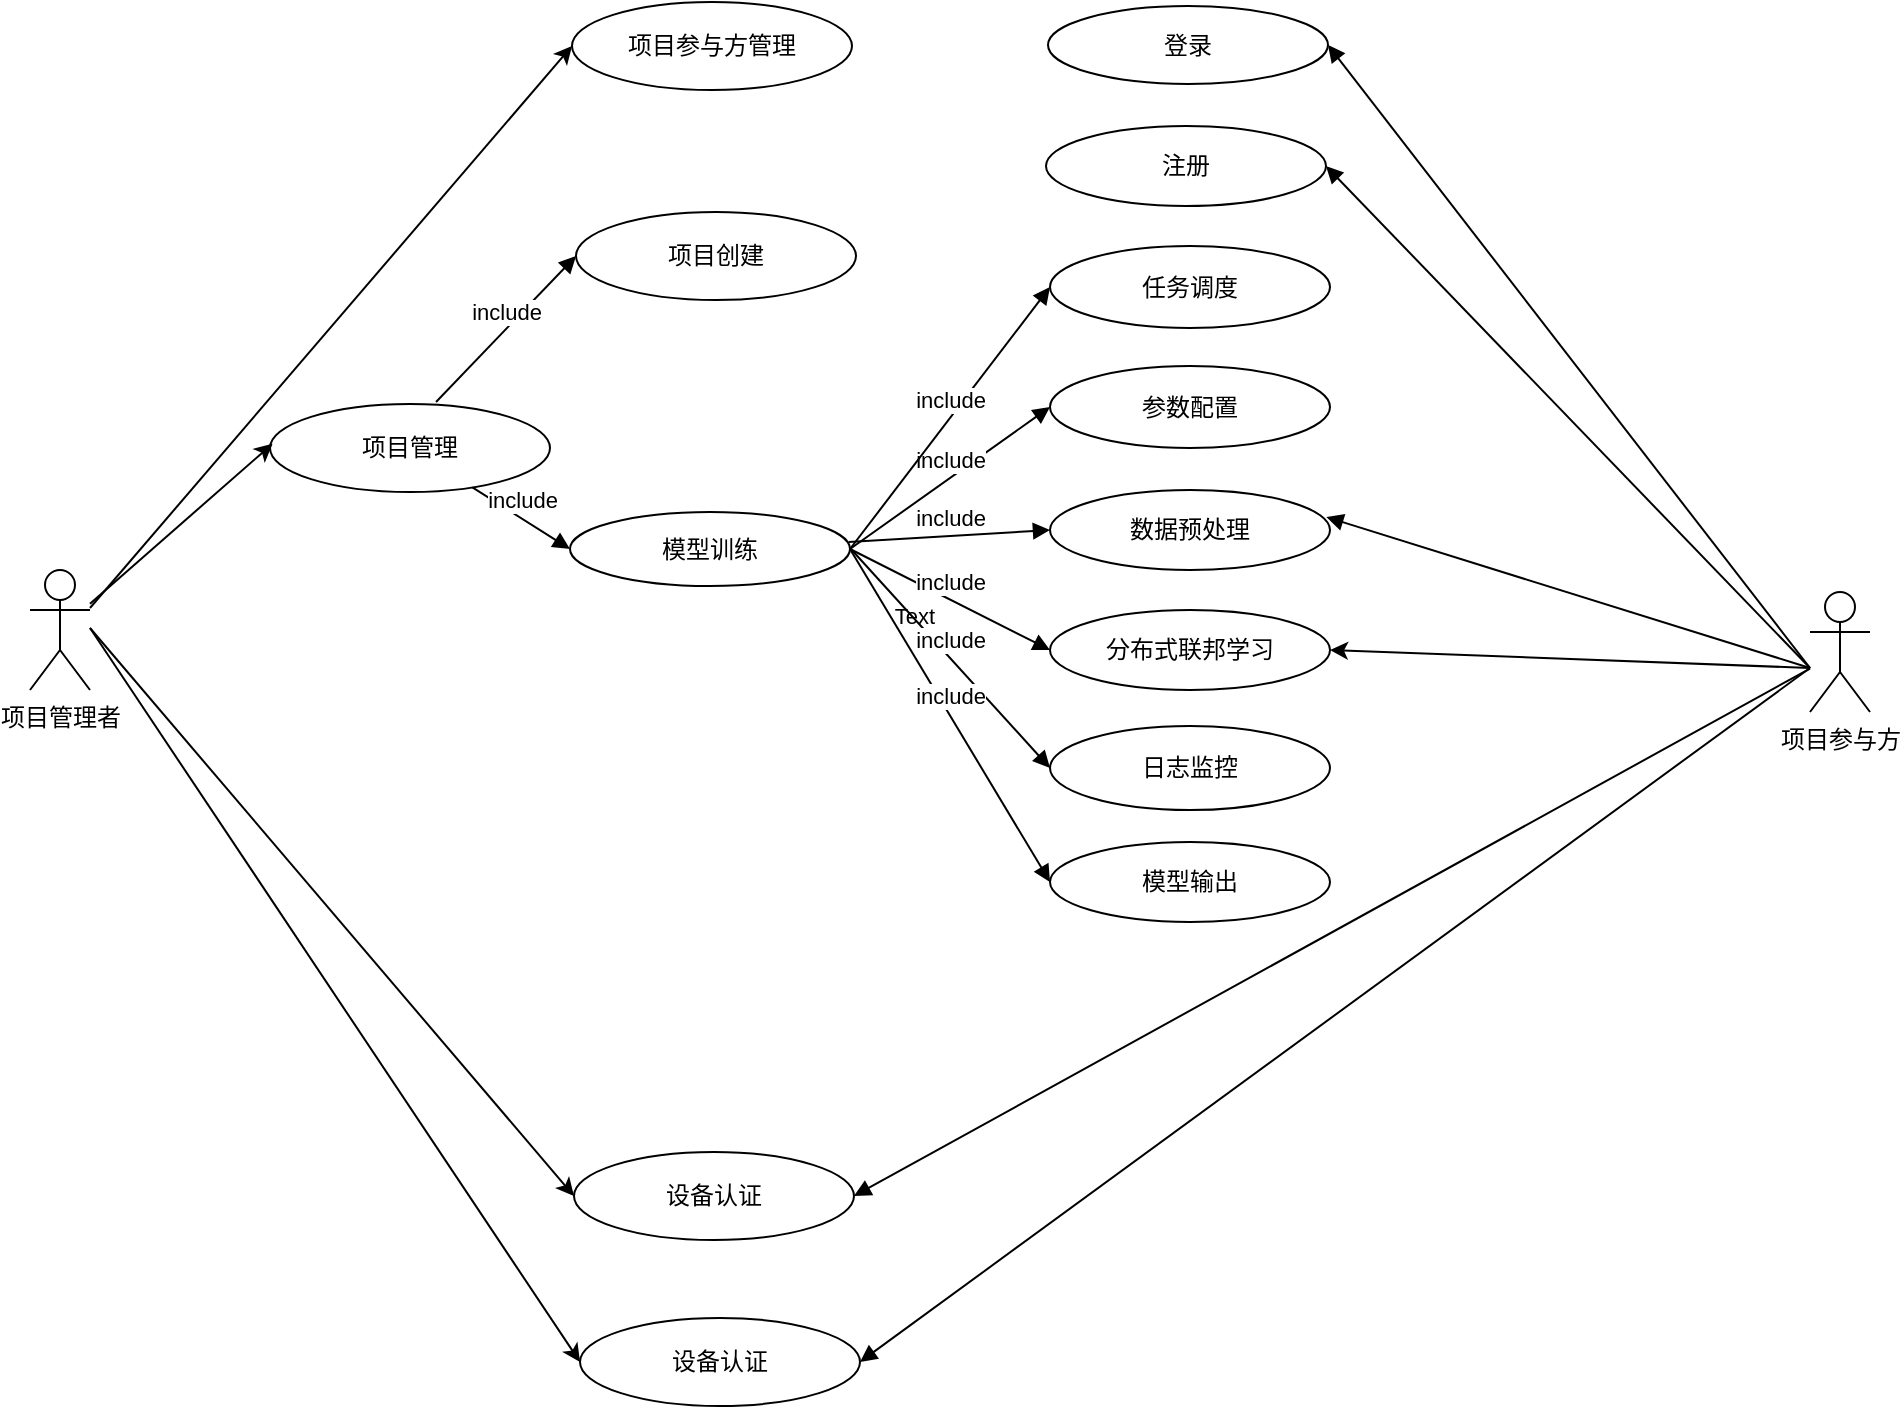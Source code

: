 <mxfile version="23.0.0" type="github">
  <diagram id="C5RBs43oDa-KdzZeNtuy" name="Page-1">
    <mxGraphModel dx="2435" dy="1208" grid="1" gridSize="10" guides="1" tooltips="1" connect="1" arrows="1" fold="1" page="1" pageScale="1" pageWidth="827" pageHeight="1169" math="0" shadow="0">
      <root>
        <mxCell id="WIyWlLk6GJQsqaUBKTNV-0" />
        <mxCell id="WIyWlLk6GJQsqaUBKTNV-1" parent="WIyWlLk6GJQsqaUBKTNV-0" />
        <mxCell id="hooPsJ-dlRzRIPjUrd0U-0" value="项目管理" style="ellipse;whiteSpace=wrap;html=1;" vertex="1" parent="WIyWlLk6GJQsqaUBKTNV-1">
          <mxGeometry x="170" y="538" width="140" height="44" as="geometry" />
        </mxCell>
        <mxCell id="hooPsJ-dlRzRIPjUrd0U-1" value="项目管理者" style="shape=umlActor;verticalLabelPosition=bottom;verticalAlign=top;html=1;" vertex="1" parent="WIyWlLk6GJQsqaUBKTNV-1">
          <mxGeometry x="50" y="621" width="30" height="60" as="geometry" />
        </mxCell>
        <mxCell id="hooPsJ-dlRzRIPjUrd0U-15" style="edgeStyle=none;rounded=0;orthogonalLoop=1;jettySize=auto;html=1;entryX=1;entryY=0.5;entryDx=0;entryDy=0;" edge="1" parent="WIyWlLk6GJQsqaUBKTNV-1" target="hooPsJ-dlRzRIPjUrd0U-14">
          <mxGeometry relative="1" as="geometry">
            <mxPoint x="940" y="670" as="sourcePoint" />
          </mxGeometry>
        </mxCell>
        <mxCell id="hooPsJ-dlRzRIPjUrd0U-2" value="项目参与方" style="shape=umlActor;verticalLabelPosition=bottom;verticalAlign=top;html=1;" vertex="1" parent="WIyWlLk6GJQsqaUBKTNV-1">
          <mxGeometry x="940" y="632" width="30" height="60" as="geometry" />
        </mxCell>
        <mxCell id="hooPsJ-dlRzRIPjUrd0U-3" value="项目创建" style="ellipse;whiteSpace=wrap;html=1;" vertex="1" parent="WIyWlLk6GJQsqaUBKTNV-1">
          <mxGeometry x="323" y="442" width="140" height="44" as="geometry" />
        </mxCell>
        <mxCell id="hooPsJ-dlRzRIPjUrd0U-4" value="模型训练" style="ellipse;whiteSpace=wrap;html=1;" vertex="1" parent="WIyWlLk6GJQsqaUBKTNV-1">
          <mxGeometry x="320" y="592" width="140" height="37" as="geometry" />
        </mxCell>
        <mxCell id="hooPsJ-dlRzRIPjUrd0U-5" style="edgeStyle=none;rounded=0;orthogonalLoop=1;jettySize=auto;html=1;entryX=0.009;entryY=0.452;entryDx=0;entryDy=0;entryPerimeter=0;" edge="1" parent="WIyWlLk6GJQsqaUBKTNV-1" source="hooPsJ-dlRzRIPjUrd0U-1" target="hooPsJ-dlRzRIPjUrd0U-0">
          <mxGeometry relative="1" as="geometry" />
        </mxCell>
        <mxCell id="hooPsJ-dlRzRIPjUrd0U-7" value="任务调度" style="ellipse;whiteSpace=wrap;html=1;" vertex="1" parent="WIyWlLk6GJQsqaUBKTNV-1">
          <mxGeometry x="560" y="459" width="140" height="41" as="geometry" />
        </mxCell>
        <mxCell id="hooPsJ-dlRzRIPjUrd0U-9" value="数据预处理" style="ellipse;whiteSpace=wrap;html=1;" vertex="1" parent="WIyWlLk6GJQsqaUBKTNV-1">
          <mxGeometry x="560" y="581" width="140" height="40" as="geometry" />
        </mxCell>
        <mxCell id="hooPsJ-dlRzRIPjUrd0U-10" value="参数配置" style="ellipse;whiteSpace=wrap;html=1;" vertex="1" parent="WIyWlLk6GJQsqaUBKTNV-1">
          <mxGeometry x="560" y="519" width="140" height="41" as="geometry" />
        </mxCell>
        <mxCell id="hooPsJ-dlRzRIPjUrd0U-11" value="日志监控" style="ellipse;whiteSpace=wrap;html=1;" vertex="1" parent="WIyWlLk6GJQsqaUBKTNV-1">
          <mxGeometry x="560" y="699" width="140" height="42" as="geometry" />
        </mxCell>
        <mxCell id="hooPsJ-dlRzRIPjUrd0U-12" value="模型输出" style="ellipse;whiteSpace=wrap;html=1;" vertex="1" parent="WIyWlLk6GJQsqaUBKTNV-1">
          <mxGeometry x="560" y="757" width="140" height="40" as="geometry" />
        </mxCell>
        <mxCell id="hooPsJ-dlRzRIPjUrd0U-14" value="分布式联邦学习" style="ellipse;whiteSpace=wrap;html=1;" vertex="1" parent="WIyWlLk6GJQsqaUBKTNV-1">
          <mxGeometry x="560" y="641" width="140" height="40" as="geometry" />
        </mxCell>
        <mxCell id="hooPsJ-dlRzRIPjUrd0U-16" value="" style="html=1;verticalAlign=bottom;endArrow=block;curved=0;rounded=0;entryX=0.987;entryY=0.338;entryDx=0;entryDy=0;entryPerimeter=0;" edge="1" parent="WIyWlLk6GJQsqaUBKTNV-1" target="hooPsJ-dlRzRIPjUrd0U-9">
          <mxGeometry x="-0.005" width="80" relative="1" as="geometry">
            <mxPoint x="940" y="670" as="sourcePoint" />
            <mxPoint x="700.0" y="589.41" as="targetPoint" />
            <mxPoint as="offset" />
          </mxGeometry>
        </mxCell>
        <mxCell id="hooPsJ-dlRzRIPjUrd0U-17" value="include" style="html=1;verticalAlign=bottom;endArrow=block;curved=0;rounded=0;entryX=0;entryY=0.5;entryDx=0;entryDy=0;" edge="1" parent="WIyWlLk6GJQsqaUBKTNV-1" source="hooPsJ-dlRzRIPjUrd0U-0" target="hooPsJ-dlRzRIPjUrd0U-4">
          <mxGeometry width="80" relative="1" as="geometry">
            <mxPoint x="80" y="640" as="sourcePoint" />
            <mxPoint x="160" y="640" as="targetPoint" />
          </mxGeometry>
        </mxCell>
        <mxCell id="hooPsJ-dlRzRIPjUrd0U-18" value="include" style="html=1;verticalAlign=bottom;endArrow=block;curved=0;rounded=0;entryX=0;entryY=0.5;entryDx=0;entryDy=0;exitX=0.593;exitY=-0.023;exitDx=0;exitDy=0;exitPerimeter=0;" edge="1" parent="WIyWlLk6GJQsqaUBKTNV-1" source="hooPsJ-dlRzRIPjUrd0U-0" target="hooPsJ-dlRzRIPjUrd0U-3">
          <mxGeometry width="80" relative="1" as="geometry">
            <mxPoint x="270" y="570" as="sourcePoint" />
            <mxPoint x="350" y="570" as="targetPoint" />
          </mxGeometry>
        </mxCell>
        <mxCell id="hooPsJ-dlRzRIPjUrd0U-19" value="include" style="html=1;verticalAlign=bottom;endArrow=block;curved=0;rounded=0;exitX=0.995;exitY=0.407;exitDx=0;exitDy=0;exitPerimeter=0;entryX=0;entryY=0.5;entryDx=0;entryDy=0;" edge="1" parent="WIyWlLk6GJQsqaUBKTNV-1" source="hooPsJ-dlRzRIPjUrd0U-4" target="hooPsJ-dlRzRIPjUrd0U-9">
          <mxGeometry width="80" relative="1" as="geometry">
            <mxPoint x="460" y="710" as="sourcePoint" />
            <mxPoint x="561" y="550" as="targetPoint" />
          </mxGeometry>
        </mxCell>
        <mxCell id="hooPsJ-dlRzRIPjUrd0U-20" value="include" style="html=1;verticalAlign=bottom;endArrow=block;curved=0;rounded=0;entryX=0;entryY=0.5;entryDx=0;entryDy=0;exitX=1;exitY=0.5;exitDx=0;exitDy=0;" edge="1" parent="WIyWlLk6GJQsqaUBKTNV-1" source="hooPsJ-dlRzRIPjUrd0U-4" target="hooPsJ-dlRzRIPjUrd0U-10">
          <mxGeometry x="-0.002" width="80" relative="1" as="geometry">
            <mxPoint x="470" y="720" as="sourcePoint" />
            <mxPoint x="571" y="561" as="targetPoint" />
            <mxPoint as="offset" />
          </mxGeometry>
        </mxCell>
        <mxCell id="hooPsJ-dlRzRIPjUrd0U-21" value="include" style="html=1;verticalAlign=bottom;endArrow=block;curved=0;rounded=0;exitX=1;exitY=0.5;exitDx=0;exitDy=0;entryX=0;entryY=0.5;entryDx=0;entryDy=0;" edge="1" parent="WIyWlLk6GJQsqaUBKTNV-1" source="hooPsJ-dlRzRIPjUrd0U-4" target="hooPsJ-dlRzRIPjUrd0U-14">
          <mxGeometry width="80" relative="1" as="geometry">
            <mxPoint x="470" y="720" as="sourcePoint" />
            <mxPoint x="560" y="670" as="targetPoint" />
          </mxGeometry>
        </mxCell>
        <mxCell id="hooPsJ-dlRzRIPjUrd0U-25" value="Text" style="edgeLabel;html=1;align=center;verticalAlign=middle;resizable=0;points=[];" vertex="1" connectable="0" parent="hooPsJ-dlRzRIPjUrd0U-21">
          <mxGeometry x="-0.221" y="-15" relative="1" as="geometry">
            <mxPoint as="offset" />
          </mxGeometry>
        </mxCell>
        <mxCell id="hooPsJ-dlRzRIPjUrd0U-22" value="include" style="html=1;verticalAlign=bottom;endArrow=block;curved=0;rounded=0;entryX=0;entryY=0.5;entryDx=0;entryDy=0;" edge="1" parent="WIyWlLk6GJQsqaUBKTNV-1" target="hooPsJ-dlRzRIPjUrd0U-11">
          <mxGeometry width="80" relative="1" as="geometry">
            <mxPoint x="460" y="610" as="sourcePoint" />
            <mxPoint x="561" y="730" as="targetPoint" />
          </mxGeometry>
        </mxCell>
        <mxCell id="hooPsJ-dlRzRIPjUrd0U-23" value="include" style="html=1;verticalAlign=bottom;endArrow=block;curved=0;rounded=0;exitX=1;exitY=0.5;exitDx=0;exitDy=0;entryX=0;entryY=0.5;entryDx=0;entryDy=0;" edge="1" parent="WIyWlLk6GJQsqaUBKTNV-1" source="hooPsJ-dlRzRIPjUrd0U-4" target="hooPsJ-dlRzRIPjUrd0U-12">
          <mxGeometry x="-0.005" width="80" relative="1" as="geometry">
            <mxPoint x="470" y="720" as="sourcePoint" />
            <mxPoint x="562" y="790" as="targetPoint" />
            <mxPoint as="offset" />
          </mxGeometry>
        </mxCell>
        <mxCell id="hooPsJ-dlRzRIPjUrd0U-24" value="include" style="html=1;verticalAlign=bottom;endArrow=block;curved=0;rounded=0;exitX=1;exitY=0.5;exitDx=0;exitDy=0;entryX=0;entryY=0.5;entryDx=0;entryDy=0;" edge="1" parent="WIyWlLk6GJQsqaUBKTNV-1" source="hooPsJ-dlRzRIPjUrd0U-4" target="hooPsJ-dlRzRIPjUrd0U-7">
          <mxGeometry width="80" relative="1" as="geometry">
            <mxPoint x="480" y="730" as="sourcePoint" />
            <mxPoint x="560" y="850" as="targetPoint" />
          </mxGeometry>
        </mxCell>
        <mxCell id="hooPsJ-dlRzRIPjUrd0U-26" value="登录" style="ellipse;whiteSpace=wrap;html=1;" vertex="1" parent="WIyWlLk6GJQsqaUBKTNV-1">
          <mxGeometry x="559" y="339" width="140" height="39" as="geometry" />
        </mxCell>
        <mxCell id="hooPsJ-dlRzRIPjUrd0U-27" value="注册" style="ellipse;whiteSpace=wrap;html=1;" vertex="1" parent="WIyWlLk6GJQsqaUBKTNV-1">
          <mxGeometry x="558" y="399" width="140" height="40" as="geometry" />
        </mxCell>
        <mxCell id="hooPsJ-dlRzRIPjUrd0U-28" value="项目参与方管理" style="ellipse;whiteSpace=wrap;html=1;" vertex="1" parent="WIyWlLk6GJQsqaUBKTNV-1">
          <mxGeometry x="321" y="337" width="140" height="44" as="geometry" />
        </mxCell>
        <mxCell id="hooPsJ-dlRzRIPjUrd0U-29" value="" style="html=1;verticalAlign=bottom;endArrow=block;curved=0;rounded=0;entryX=1;entryY=0.5;entryDx=0;entryDy=0;" edge="1" parent="WIyWlLk6GJQsqaUBKTNV-1" target="hooPsJ-dlRzRIPjUrd0U-27">
          <mxGeometry x="-0.005" width="80" relative="1" as="geometry">
            <mxPoint x="940" y="670" as="sourcePoint" />
            <mxPoint x="708" y="605" as="targetPoint" />
            <mxPoint as="offset" />
          </mxGeometry>
        </mxCell>
        <mxCell id="hooPsJ-dlRzRIPjUrd0U-30" value="" style="html=1;verticalAlign=bottom;endArrow=block;curved=0;rounded=0;entryX=1;entryY=0.5;entryDx=0;entryDy=0;" edge="1" parent="WIyWlLk6GJQsqaUBKTNV-1" target="hooPsJ-dlRzRIPjUrd0U-26">
          <mxGeometry x="-0.005" width="80" relative="1" as="geometry">
            <mxPoint x="940" y="670" as="sourcePoint" />
            <mxPoint x="699" y="427" as="targetPoint" />
            <mxPoint as="offset" />
          </mxGeometry>
        </mxCell>
        <mxCell id="hooPsJ-dlRzRIPjUrd0U-32" style="edgeStyle=none;rounded=0;orthogonalLoop=1;jettySize=auto;html=1;entryX=0;entryY=0.5;entryDx=0;entryDy=0;" edge="1" parent="WIyWlLk6GJQsqaUBKTNV-1" target="hooPsJ-dlRzRIPjUrd0U-28">
          <mxGeometry relative="1" as="geometry">
            <mxPoint x="80" y="640" as="sourcePoint" />
            <mxPoint x="181" y="620" as="targetPoint" />
          </mxGeometry>
        </mxCell>
        <mxCell id="hooPsJ-dlRzRIPjUrd0U-33" value="设备认证" style="ellipse;whiteSpace=wrap;html=1;" vertex="1" parent="WIyWlLk6GJQsqaUBKTNV-1">
          <mxGeometry x="325" y="995" width="140" height="44" as="geometry" />
        </mxCell>
        <mxCell id="hooPsJ-dlRzRIPjUrd0U-34" value="设备认证" style="ellipse;whiteSpace=wrap;html=1;" vertex="1" parent="WIyWlLk6GJQsqaUBKTNV-1">
          <mxGeometry x="322" y="912" width="140" height="44" as="geometry" />
        </mxCell>
        <mxCell id="hooPsJ-dlRzRIPjUrd0U-36" style="edgeStyle=none;rounded=0;orthogonalLoop=1;jettySize=auto;html=1;entryX=0;entryY=0.5;entryDx=0;entryDy=0;" edge="1" parent="WIyWlLk6GJQsqaUBKTNV-1" target="hooPsJ-dlRzRIPjUrd0U-34">
          <mxGeometry relative="1" as="geometry">
            <mxPoint x="80" y="650" as="sourcePoint" />
            <mxPoint x="181" y="620" as="targetPoint" />
          </mxGeometry>
        </mxCell>
        <mxCell id="hooPsJ-dlRzRIPjUrd0U-37" style="edgeStyle=none;rounded=0;orthogonalLoop=1;jettySize=auto;html=1;entryX=0;entryY=0.5;entryDx=0;entryDy=0;" edge="1" parent="WIyWlLk6GJQsqaUBKTNV-1" target="hooPsJ-dlRzRIPjUrd0U-33">
          <mxGeometry relative="1" as="geometry">
            <mxPoint x="80" y="650" as="sourcePoint" />
            <mxPoint x="340" y="922" as="targetPoint" />
          </mxGeometry>
        </mxCell>
        <mxCell id="hooPsJ-dlRzRIPjUrd0U-38" value="" style="html=1;verticalAlign=bottom;endArrow=block;curved=0;rounded=0;entryX=1;entryY=0.5;entryDx=0;entryDy=0;" edge="1" parent="WIyWlLk6GJQsqaUBKTNV-1" source="hooPsJ-dlRzRIPjUrd0U-2" target="hooPsJ-dlRzRIPjUrd0U-34">
          <mxGeometry width="80" relative="1" as="geometry">
            <mxPoint x="760" y="680" as="sourcePoint" />
            <mxPoint x="840" y="680" as="targetPoint" />
          </mxGeometry>
        </mxCell>
        <mxCell id="hooPsJ-dlRzRIPjUrd0U-39" value="" style="html=1;verticalAlign=bottom;endArrow=block;curved=0;rounded=0;entryX=1;entryY=0.5;entryDx=0;entryDy=0;" edge="1" parent="WIyWlLk6GJQsqaUBKTNV-1" target="hooPsJ-dlRzRIPjUrd0U-33">
          <mxGeometry width="80" relative="1" as="geometry">
            <mxPoint x="940" y="670" as="sourcePoint" />
            <mxPoint x="472" y="944" as="targetPoint" />
          </mxGeometry>
        </mxCell>
      </root>
    </mxGraphModel>
  </diagram>
</mxfile>
